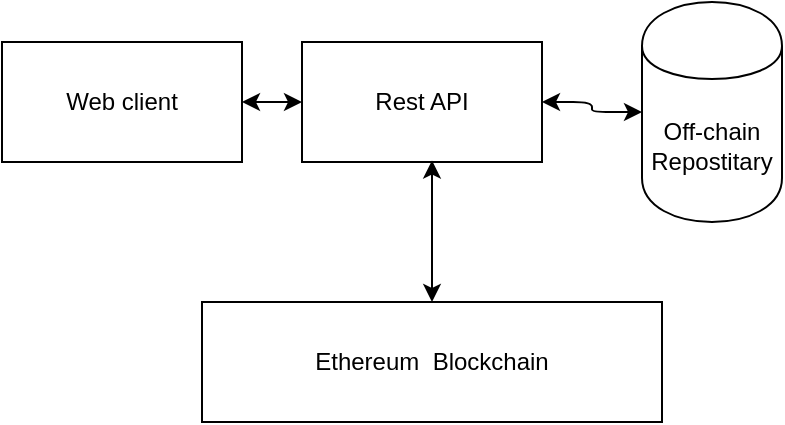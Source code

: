 <mxfile version="13.0.9" type="device"><diagram id="jpnyKU9jDoe-joDQDLPt" name="Page-1"><mxGraphModel dx="421" dy="744" grid="1" gridSize="10" guides="1" tooltips="1" connect="1" arrows="1" fold="1" page="1" pageScale="1" pageWidth="827" pageHeight="1169" math="0" shadow="0"><root><mxCell id="0"/><mxCell id="1" parent="0"/><mxCell id="jiqG9vF_uTlk35BB8xCX-1" value="Ethereum&amp;nbsp; Blockchain" style="rounded=0;whiteSpace=wrap;html=1;" vertex="1" parent="1"><mxGeometry x="120" y="250" width="230" height="60" as="geometry"/></mxCell><mxCell id="jiqG9vF_uTlk35BB8xCX-12" value="" style="endArrow=classic;startArrow=classic;html=1;fontFamily=Helvetica;fontSize=11;fontColor=#000000;align=center;strokeColor=#000000;edgeStyle=orthogonalEdgeStyle;" edge="1" parent="1" source="jiqG9vF_uTlk35BB8xCX-2" target="jiqG9vF_uTlk35BB8xCX-5"><mxGeometry relative="1" as="geometry"/></mxCell><mxCell id="jiqG9vF_uTlk35BB8xCX-2" value="Rest API" style="rounded=0;whiteSpace=wrap;html=1;" vertex="1" parent="1"><mxGeometry x="170" y="120" width="120" height="60" as="geometry"/></mxCell><mxCell id="jiqG9vF_uTlk35BB8xCX-10" style="endArrow=classic;startArrow=classic;html=1;fontFamily=Helvetica;fontSize=11;fontColor=#000000;align=center;strokeColor=#000000;edgeStyle=orthogonalEdgeStyle;" edge="1" parent="1" source="jiqG9vF_uTlk35BB8xCX-4" target="jiqG9vF_uTlk35BB8xCX-2"><mxGeometry relative="1" as="geometry"/></mxCell><mxCell id="jiqG9vF_uTlk35BB8xCX-4" value="Web client" style="rounded=0;whiteSpace=wrap;html=1;" vertex="1" parent="1"><mxGeometry x="20" y="120" width="120" height="60" as="geometry"/></mxCell><mxCell id="jiqG9vF_uTlk35BB8xCX-5" value="Off-chain Repostitary" style="shape=cylinder;whiteSpace=wrap;html=1;boundedLbl=1;backgroundOutline=1;" vertex="1" parent="1"><mxGeometry x="340" y="100" width="70" height="110" as="geometry"/></mxCell><mxCell id="jiqG9vF_uTlk35BB8xCX-8" value="" style="endArrow=classic;startArrow=classic;html=1;" edge="1" parent="1" source="jiqG9vF_uTlk35BB8xCX-1"><mxGeometry width="50" height="50" relative="1" as="geometry"><mxPoint x="235" y="229.289" as="sourcePoint"/><mxPoint x="235" y="179.289" as="targetPoint"/></mxGeometry></mxCell></root></mxGraphModel></diagram></mxfile>